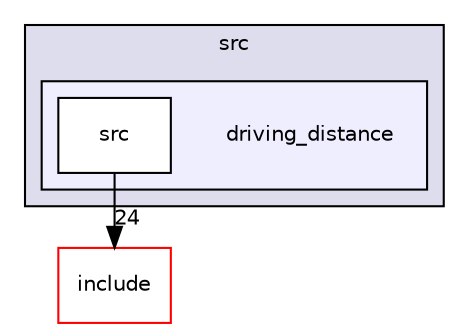 digraph "/home/vicky/pgrouting/pgrouting/pgrouting/src/driving_distance" {
  compound=true
  node [ fontsize="10", fontname="Helvetica"];
  edge [ labelfontsize="10", labelfontname="Helvetica"];
  subgraph clusterdir_68267d1309a1af8e8297ef4c3efbcdba {
    graph [ bgcolor="#ddddee", pencolor="black", label="src" fontname="Helvetica", fontsize="10", URL="dir_68267d1309a1af8e8297ef4c3efbcdba.html"]
  subgraph clusterdir_9b3fa77b78162e3e9798b6b980f3e1a9 {
    graph [ bgcolor="#eeeeff", pencolor="black", label="" URL="dir_9b3fa77b78162e3e9798b6b980f3e1a9.html"];
    dir_9b3fa77b78162e3e9798b6b980f3e1a9 [shape=plaintext label="driving_distance"];
    dir_330b2fb77ec4b18692766894438b09ce [shape=box label="src" color="black" fillcolor="white" style="filled" URL="dir_330b2fb77ec4b18692766894438b09ce.html"];
  }
  }
  dir_d44c64559bbebec7f509842c48db8b23 [shape=box label="include" fillcolor="white" style="filled" color="red" URL="dir_d44c64559bbebec7f509842c48db8b23.html"];
  dir_330b2fb77ec4b18692766894438b09ce->dir_d44c64559bbebec7f509842c48db8b23 [headlabel="24", labeldistance=1.5 headhref="dir_000059_000000.html"];
}
